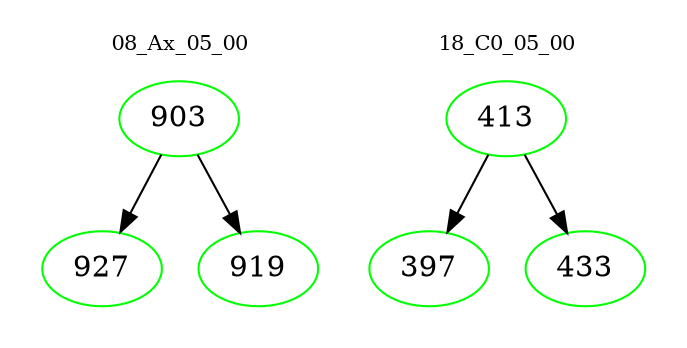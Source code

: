 digraph{
subgraph cluster_0 {
color = white
label = "08_Ax_05_00";
fontsize=10;
T0_903 [label="903", color="green"]
T0_903 -> T0_927 [color="black"]
T0_927 [label="927", color="green"]
T0_903 -> T0_919 [color="black"]
T0_919 [label="919", color="green"]
}
subgraph cluster_1 {
color = white
label = "18_C0_05_00";
fontsize=10;
T1_413 [label="413", color="green"]
T1_413 -> T1_397 [color="black"]
T1_397 [label="397", color="green"]
T1_413 -> T1_433 [color="black"]
T1_433 [label="433", color="green"]
}
}
